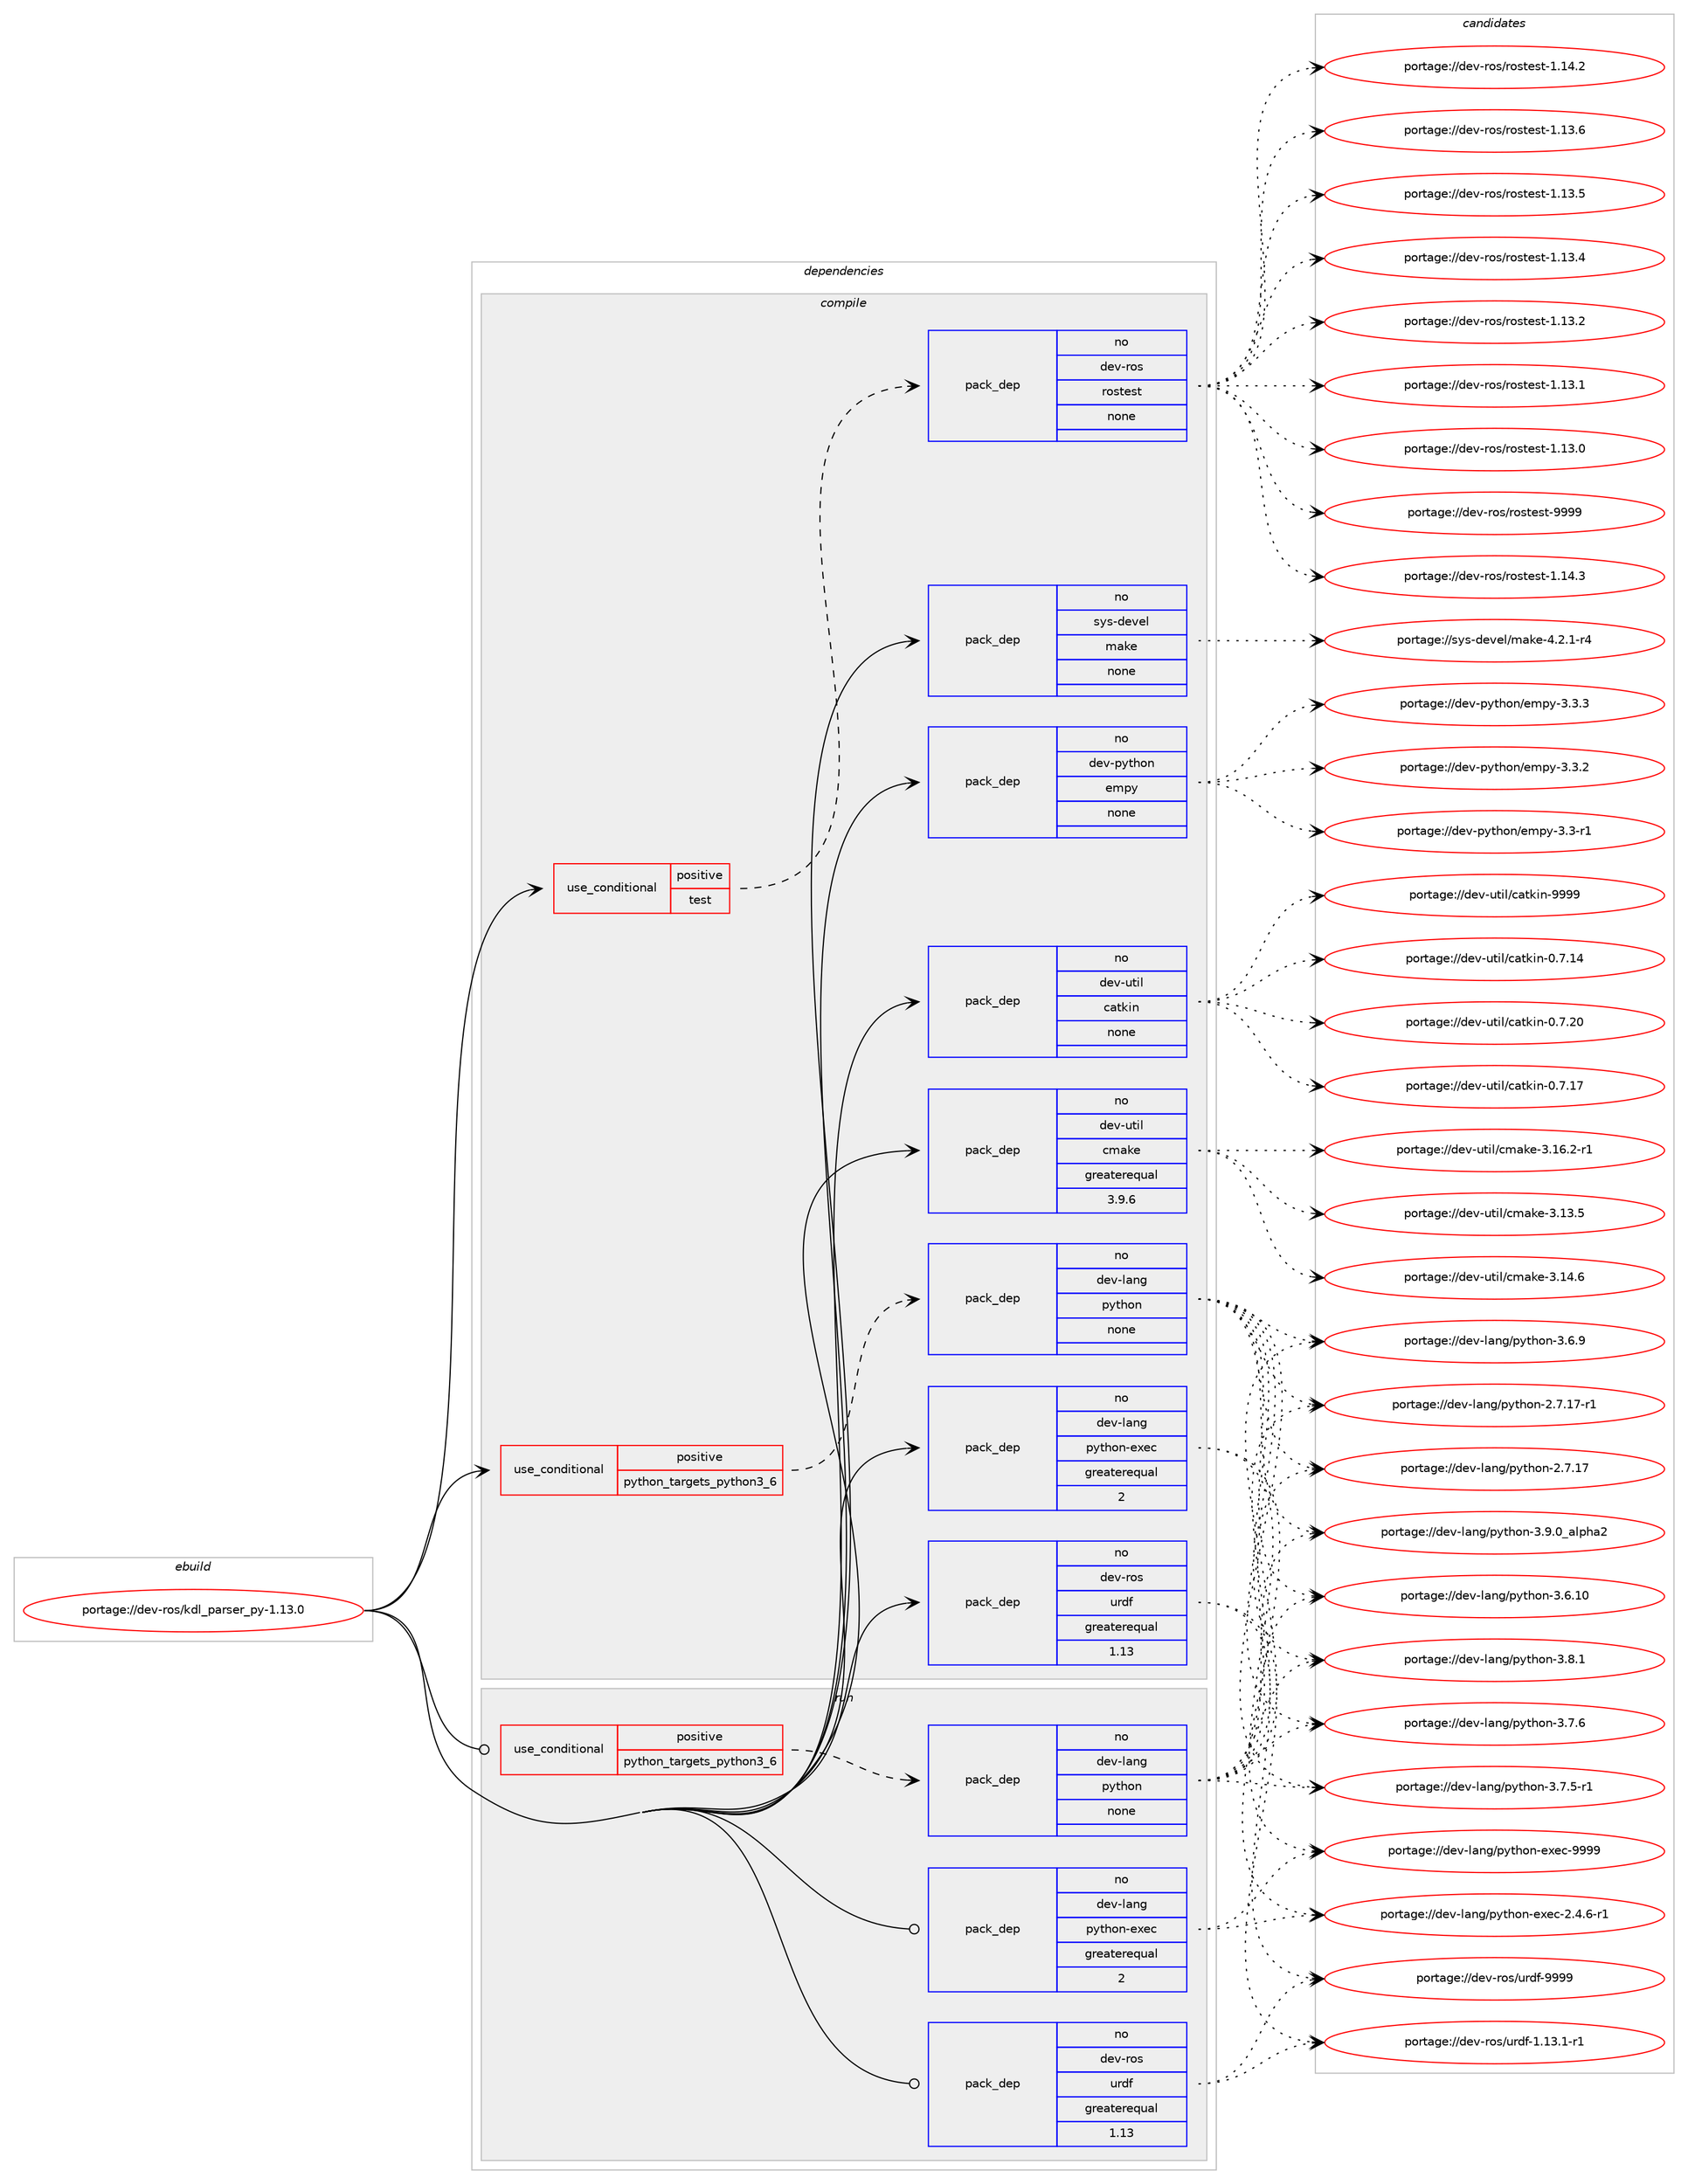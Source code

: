 digraph prolog {

# *************
# Graph options
# *************

newrank=true;
concentrate=true;
compound=true;
graph [rankdir=LR,fontname=Helvetica,fontsize=10,ranksep=1.5];#, ranksep=2.5, nodesep=0.2];
edge  [arrowhead=vee];
node  [fontname=Helvetica,fontsize=10];

# **********
# The ebuild
# **********

subgraph cluster_leftcol {
color=gray;
label=<<i>ebuild</i>>;
id [label="portage://dev-ros/kdl_parser_py-1.13.0", color=red, width=4, href="../dev-ros/kdl_parser_py-1.13.0.svg"];
}

# ****************
# The dependencies
# ****************

subgraph cluster_midcol {
color=gray;
label=<<i>dependencies</i>>;
subgraph cluster_compile {
fillcolor="#eeeeee";
style=filled;
label=<<i>compile</i>>;
subgraph cond99964 {
dependency399019 [label=<<TABLE BORDER="0" CELLBORDER="1" CELLSPACING="0" CELLPADDING="4"><TR><TD ROWSPAN="3" CELLPADDING="10">use_conditional</TD></TR><TR><TD>positive</TD></TR><TR><TD>python_targets_python3_6</TD></TR></TABLE>>, shape=none, color=red];
subgraph pack294202 {
dependency399020 [label=<<TABLE BORDER="0" CELLBORDER="1" CELLSPACING="0" CELLPADDING="4" WIDTH="220"><TR><TD ROWSPAN="6" CELLPADDING="30">pack_dep</TD></TR><TR><TD WIDTH="110">no</TD></TR><TR><TD>dev-lang</TD></TR><TR><TD>python</TD></TR><TR><TD>none</TD></TR><TR><TD></TD></TR></TABLE>>, shape=none, color=blue];
}
dependency399019:e -> dependency399020:w [weight=20,style="dashed",arrowhead="vee"];
}
id:e -> dependency399019:w [weight=20,style="solid",arrowhead="vee"];
subgraph cond99965 {
dependency399021 [label=<<TABLE BORDER="0" CELLBORDER="1" CELLSPACING="0" CELLPADDING="4"><TR><TD ROWSPAN="3" CELLPADDING="10">use_conditional</TD></TR><TR><TD>positive</TD></TR><TR><TD>test</TD></TR></TABLE>>, shape=none, color=red];
subgraph pack294203 {
dependency399022 [label=<<TABLE BORDER="0" CELLBORDER="1" CELLSPACING="0" CELLPADDING="4" WIDTH="220"><TR><TD ROWSPAN="6" CELLPADDING="30">pack_dep</TD></TR><TR><TD WIDTH="110">no</TD></TR><TR><TD>dev-ros</TD></TR><TR><TD>rostest</TD></TR><TR><TD>none</TD></TR><TR><TD></TD></TR></TABLE>>, shape=none, color=blue];
}
dependency399021:e -> dependency399022:w [weight=20,style="dashed",arrowhead="vee"];
}
id:e -> dependency399021:w [weight=20,style="solid",arrowhead="vee"];
subgraph pack294204 {
dependency399023 [label=<<TABLE BORDER="0" CELLBORDER="1" CELLSPACING="0" CELLPADDING="4" WIDTH="220"><TR><TD ROWSPAN="6" CELLPADDING="30">pack_dep</TD></TR><TR><TD WIDTH="110">no</TD></TR><TR><TD>dev-lang</TD></TR><TR><TD>python-exec</TD></TR><TR><TD>greaterequal</TD></TR><TR><TD>2</TD></TR></TABLE>>, shape=none, color=blue];
}
id:e -> dependency399023:w [weight=20,style="solid",arrowhead="vee"];
subgraph pack294205 {
dependency399024 [label=<<TABLE BORDER="0" CELLBORDER="1" CELLSPACING="0" CELLPADDING="4" WIDTH="220"><TR><TD ROWSPAN="6" CELLPADDING="30">pack_dep</TD></TR><TR><TD WIDTH="110">no</TD></TR><TR><TD>dev-python</TD></TR><TR><TD>empy</TD></TR><TR><TD>none</TD></TR><TR><TD></TD></TR></TABLE>>, shape=none, color=blue];
}
id:e -> dependency399024:w [weight=20,style="solid",arrowhead="vee"];
subgraph pack294206 {
dependency399025 [label=<<TABLE BORDER="0" CELLBORDER="1" CELLSPACING="0" CELLPADDING="4" WIDTH="220"><TR><TD ROWSPAN="6" CELLPADDING="30">pack_dep</TD></TR><TR><TD WIDTH="110">no</TD></TR><TR><TD>dev-ros</TD></TR><TR><TD>urdf</TD></TR><TR><TD>greaterequal</TD></TR><TR><TD>1.13</TD></TR></TABLE>>, shape=none, color=blue];
}
id:e -> dependency399025:w [weight=20,style="solid",arrowhead="vee"];
subgraph pack294207 {
dependency399026 [label=<<TABLE BORDER="0" CELLBORDER="1" CELLSPACING="0" CELLPADDING="4" WIDTH="220"><TR><TD ROWSPAN="6" CELLPADDING="30">pack_dep</TD></TR><TR><TD WIDTH="110">no</TD></TR><TR><TD>dev-util</TD></TR><TR><TD>catkin</TD></TR><TR><TD>none</TD></TR><TR><TD></TD></TR></TABLE>>, shape=none, color=blue];
}
id:e -> dependency399026:w [weight=20,style="solid",arrowhead="vee"];
subgraph pack294208 {
dependency399027 [label=<<TABLE BORDER="0" CELLBORDER="1" CELLSPACING="0" CELLPADDING="4" WIDTH="220"><TR><TD ROWSPAN="6" CELLPADDING="30">pack_dep</TD></TR><TR><TD WIDTH="110">no</TD></TR><TR><TD>dev-util</TD></TR><TR><TD>cmake</TD></TR><TR><TD>greaterequal</TD></TR><TR><TD>3.9.6</TD></TR></TABLE>>, shape=none, color=blue];
}
id:e -> dependency399027:w [weight=20,style="solid",arrowhead="vee"];
subgraph pack294209 {
dependency399028 [label=<<TABLE BORDER="0" CELLBORDER="1" CELLSPACING="0" CELLPADDING="4" WIDTH="220"><TR><TD ROWSPAN="6" CELLPADDING="30">pack_dep</TD></TR><TR><TD WIDTH="110">no</TD></TR><TR><TD>sys-devel</TD></TR><TR><TD>make</TD></TR><TR><TD>none</TD></TR><TR><TD></TD></TR></TABLE>>, shape=none, color=blue];
}
id:e -> dependency399028:w [weight=20,style="solid",arrowhead="vee"];
}
subgraph cluster_compileandrun {
fillcolor="#eeeeee";
style=filled;
label=<<i>compile and run</i>>;
}
subgraph cluster_run {
fillcolor="#eeeeee";
style=filled;
label=<<i>run</i>>;
subgraph cond99966 {
dependency399029 [label=<<TABLE BORDER="0" CELLBORDER="1" CELLSPACING="0" CELLPADDING="4"><TR><TD ROWSPAN="3" CELLPADDING="10">use_conditional</TD></TR><TR><TD>positive</TD></TR><TR><TD>python_targets_python3_6</TD></TR></TABLE>>, shape=none, color=red];
subgraph pack294210 {
dependency399030 [label=<<TABLE BORDER="0" CELLBORDER="1" CELLSPACING="0" CELLPADDING="4" WIDTH="220"><TR><TD ROWSPAN="6" CELLPADDING="30">pack_dep</TD></TR><TR><TD WIDTH="110">no</TD></TR><TR><TD>dev-lang</TD></TR><TR><TD>python</TD></TR><TR><TD>none</TD></TR><TR><TD></TD></TR></TABLE>>, shape=none, color=blue];
}
dependency399029:e -> dependency399030:w [weight=20,style="dashed",arrowhead="vee"];
}
id:e -> dependency399029:w [weight=20,style="solid",arrowhead="odot"];
subgraph pack294211 {
dependency399031 [label=<<TABLE BORDER="0" CELLBORDER="1" CELLSPACING="0" CELLPADDING="4" WIDTH="220"><TR><TD ROWSPAN="6" CELLPADDING="30">pack_dep</TD></TR><TR><TD WIDTH="110">no</TD></TR><TR><TD>dev-lang</TD></TR><TR><TD>python-exec</TD></TR><TR><TD>greaterequal</TD></TR><TR><TD>2</TD></TR></TABLE>>, shape=none, color=blue];
}
id:e -> dependency399031:w [weight=20,style="solid",arrowhead="odot"];
subgraph pack294212 {
dependency399032 [label=<<TABLE BORDER="0" CELLBORDER="1" CELLSPACING="0" CELLPADDING="4" WIDTH="220"><TR><TD ROWSPAN="6" CELLPADDING="30">pack_dep</TD></TR><TR><TD WIDTH="110">no</TD></TR><TR><TD>dev-ros</TD></TR><TR><TD>urdf</TD></TR><TR><TD>greaterequal</TD></TR><TR><TD>1.13</TD></TR></TABLE>>, shape=none, color=blue];
}
id:e -> dependency399032:w [weight=20,style="solid",arrowhead="odot"];
}
}

# **************
# The candidates
# **************

subgraph cluster_choices {
rank=same;
color=gray;
label=<<i>candidates</i>>;

subgraph choice294202 {
color=black;
nodesep=1;
choice10010111845108971101034711212111610411111045514657464895971081121049750 [label="portage://dev-lang/python-3.9.0_alpha2", color=red, width=4,href="../dev-lang/python-3.9.0_alpha2.svg"];
choice100101118451089711010347112121116104111110455146564649 [label="portage://dev-lang/python-3.8.1", color=red, width=4,href="../dev-lang/python-3.8.1.svg"];
choice100101118451089711010347112121116104111110455146554654 [label="portage://dev-lang/python-3.7.6", color=red, width=4,href="../dev-lang/python-3.7.6.svg"];
choice1001011184510897110103471121211161041111104551465546534511449 [label="portage://dev-lang/python-3.7.5-r1", color=red, width=4,href="../dev-lang/python-3.7.5-r1.svg"];
choice100101118451089711010347112121116104111110455146544657 [label="portage://dev-lang/python-3.6.9", color=red, width=4,href="../dev-lang/python-3.6.9.svg"];
choice10010111845108971101034711212111610411111045514654464948 [label="portage://dev-lang/python-3.6.10", color=red, width=4,href="../dev-lang/python-3.6.10.svg"];
choice100101118451089711010347112121116104111110455046554649554511449 [label="portage://dev-lang/python-2.7.17-r1", color=red, width=4,href="../dev-lang/python-2.7.17-r1.svg"];
choice10010111845108971101034711212111610411111045504655464955 [label="portage://dev-lang/python-2.7.17", color=red, width=4,href="../dev-lang/python-2.7.17.svg"];
dependency399020:e -> choice10010111845108971101034711212111610411111045514657464895971081121049750:w [style=dotted,weight="100"];
dependency399020:e -> choice100101118451089711010347112121116104111110455146564649:w [style=dotted,weight="100"];
dependency399020:e -> choice100101118451089711010347112121116104111110455146554654:w [style=dotted,weight="100"];
dependency399020:e -> choice1001011184510897110103471121211161041111104551465546534511449:w [style=dotted,weight="100"];
dependency399020:e -> choice100101118451089711010347112121116104111110455146544657:w [style=dotted,weight="100"];
dependency399020:e -> choice10010111845108971101034711212111610411111045514654464948:w [style=dotted,weight="100"];
dependency399020:e -> choice100101118451089711010347112121116104111110455046554649554511449:w [style=dotted,weight="100"];
dependency399020:e -> choice10010111845108971101034711212111610411111045504655464955:w [style=dotted,weight="100"];
}
subgraph choice294203 {
color=black;
nodesep=1;
choice10010111845114111115471141111151161011151164557575757 [label="portage://dev-ros/rostest-9999", color=red, width=4,href="../dev-ros/rostest-9999.svg"];
choice100101118451141111154711411111511610111511645494649524651 [label="portage://dev-ros/rostest-1.14.3", color=red, width=4,href="../dev-ros/rostest-1.14.3.svg"];
choice100101118451141111154711411111511610111511645494649524650 [label="portage://dev-ros/rostest-1.14.2", color=red, width=4,href="../dev-ros/rostest-1.14.2.svg"];
choice100101118451141111154711411111511610111511645494649514654 [label="portage://dev-ros/rostest-1.13.6", color=red, width=4,href="../dev-ros/rostest-1.13.6.svg"];
choice100101118451141111154711411111511610111511645494649514653 [label="portage://dev-ros/rostest-1.13.5", color=red, width=4,href="../dev-ros/rostest-1.13.5.svg"];
choice100101118451141111154711411111511610111511645494649514652 [label="portage://dev-ros/rostest-1.13.4", color=red, width=4,href="../dev-ros/rostest-1.13.4.svg"];
choice100101118451141111154711411111511610111511645494649514650 [label="portage://dev-ros/rostest-1.13.2", color=red, width=4,href="../dev-ros/rostest-1.13.2.svg"];
choice100101118451141111154711411111511610111511645494649514649 [label="portage://dev-ros/rostest-1.13.1", color=red, width=4,href="../dev-ros/rostest-1.13.1.svg"];
choice100101118451141111154711411111511610111511645494649514648 [label="portage://dev-ros/rostest-1.13.0", color=red, width=4,href="../dev-ros/rostest-1.13.0.svg"];
dependency399022:e -> choice10010111845114111115471141111151161011151164557575757:w [style=dotted,weight="100"];
dependency399022:e -> choice100101118451141111154711411111511610111511645494649524651:w [style=dotted,weight="100"];
dependency399022:e -> choice100101118451141111154711411111511610111511645494649524650:w [style=dotted,weight="100"];
dependency399022:e -> choice100101118451141111154711411111511610111511645494649514654:w [style=dotted,weight="100"];
dependency399022:e -> choice100101118451141111154711411111511610111511645494649514653:w [style=dotted,weight="100"];
dependency399022:e -> choice100101118451141111154711411111511610111511645494649514652:w [style=dotted,weight="100"];
dependency399022:e -> choice100101118451141111154711411111511610111511645494649514650:w [style=dotted,weight="100"];
dependency399022:e -> choice100101118451141111154711411111511610111511645494649514649:w [style=dotted,weight="100"];
dependency399022:e -> choice100101118451141111154711411111511610111511645494649514648:w [style=dotted,weight="100"];
}
subgraph choice294204 {
color=black;
nodesep=1;
choice10010111845108971101034711212111610411111045101120101994557575757 [label="portage://dev-lang/python-exec-9999", color=red, width=4,href="../dev-lang/python-exec-9999.svg"];
choice10010111845108971101034711212111610411111045101120101994550465246544511449 [label="portage://dev-lang/python-exec-2.4.6-r1", color=red, width=4,href="../dev-lang/python-exec-2.4.6-r1.svg"];
dependency399023:e -> choice10010111845108971101034711212111610411111045101120101994557575757:w [style=dotted,weight="100"];
dependency399023:e -> choice10010111845108971101034711212111610411111045101120101994550465246544511449:w [style=dotted,weight="100"];
}
subgraph choice294205 {
color=black;
nodesep=1;
choice1001011184511212111610411111047101109112121455146514651 [label="portage://dev-python/empy-3.3.3", color=red, width=4,href="../dev-python/empy-3.3.3.svg"];
choice1001011184511212111610411111047101109112121455146514650 [label="portage://dev-python/empy-3.3.2", color=red, width=4,href="../dev-python/empy-3.3.2.svg"];
choice1001011184511212111610411111047101109112121455146514511449 [label="portage://dev-python/empy-3.3-r1", color=red, width=4,href="../dev-python/empy-3.3-r1.svg"];
dependency399024:e -> choice1001011184511212111610411111047101109112121455146514651:w [style=dotted,weight="100"];
dependency399024:e -> choice1001011184511212111610411111047101109112121455146514650:w [style=dotted,weight="100"];
dependency399024:e -> choice1001011184511212111610411111047101109112121455146514511449:w [style=dotted,weight="100"];
}
subgraph choice294206 {
color=black;
nodesep=1;
choice10010111845114111115471171141001024557575757 [label="portage://dev-ros/urdf-9999", color=red, width=4,href="../dev-ros/urdf-9999.svg"];
choice1001011184511411111547117114100102454946495146494511449 [label="portage://dev-ros/urdf-1.13.1-r1", color=red, width=4,href="../dev-ros/urdf-1.13.1-r1.svg"];
dependency399025:e -> choice10010111845114111115471171141001024557575757:w [style=dotted,weight="100"];
dependency399025:e -> choice1001011184511411111547117114100102454946495146494511449:w [style=dotted,weight="100"];
}
subgraph choice294207 {
color=black;
nodesep=1;
choice100101118451171161051084799971161071051104557575757 [label="portage://dev-util/catkin-9999", color=red, width=4,href="../dev-util/catkin-9999.svg"];
choice1001011184511711610510847999711610710511045484655465048 [label="portage://dev-util/catkin-0.7.20", color=red, width=4,href="../dev-util/catkin-0.7.20.svg"];
choice1001011184511711610510847999711610710511045484655464955 [label="portage://dev-util/catkin-0.7.17", color=red, width=4,href="../dev-util/catkin-0.7.17.svg"];
choice1001011184511711610510847999711610710511045484655464952 [label="portage://dev-util/catkin-0.7.14", color=red, width=4,href="../dev-util/catkin-0.7.14.svg"];
dependency399026:e -> choice100101118451171161051084799971161071051104557575757:w [style=dotted,weight="100"];
dependency399026:e -> choice1001011184511711610510847999711610710511045484655465048:w [style=dotted,weight="100"];
dependency399026:e -> choice1001011184511711610510847999711610710511045484655464955:w [style=dotted,weight="100"];
dependency399026:e -> choice1001011184511711610510847999711610710511045484655464952:w [style=dotted,weight="100"];
}
subgraph choice294208 {
color=black;
nodesep=1;
choice10010111845117116105108479910997107101455146495446504511449 [label="portage://dev-util/cmake-3.16.2-r1", color=red, width=4,href="../dev-util/cmake-3.16.2-r1.svg"];
choice1001011184511711610510847991099710710145514649524654 [label="portage://dev-util/cmake-3.14.6", color=red, width=4,href="../dev-util/cmake-3.14.6.svg"];
choice1001011184511711610510847991099710710145514649514653 [label="portage://dev-util/cmake-3.13.5", color=red, width=4,href="../dev-util/cmake-3.13.5.svg"];
dependency399027:e -> choice10010111845117116105108479910997107101455146495446504511449:w [style=dotted,weight="100"];
dependency399027:e -> choice1001011184511711610510847991099710710145514649524654:w [style=dotted,weight="100"];
dependency399027:e -> choice1001011184511711610510847991099710710145514649514653:w [style=dotted,weight="100"];
}
subgraph choice294209 {
color=black;
nodesep=1;
choice1151211154510010111810110847109971071014552465046494511452 [label="portage://sys-devel/make-4.2.1-r4", color=red, width=4,href="../sys-devel/make-4.2.1-r4.svg"];
dependency399028:e -> choice1151211154510010111810110847109971071014552465046494511452:w [style=dotted,weight="100"];
}
subgraph choice294210 {
color=black;
nodesep=1;
choice10010111845108971101034711212111610411111045514657464895971081121049750 [label="portage://dev-lang/python-3.9.0_alpha2", color=red, width=4,href="../dev-lang/python-3.9.0_alpha2.svg"];
choice100101118451089711010347112121116104111110455146564649 [label="portage://dev-lang/python-3.8.1", color=red, width=4,href="../dev-lang/python-3.8.1.svg"];
choice100101118451089711010347112121116104111110455146554654 [label="portage://dev-lang/python-3.7.6", color=red, width=4,href="../dev-lang/python-3.7.6.svg"];
choice1001011184510897110103471121211161041111104551465546534511449 [label="portage://dev-lang/python-3.7.5-r1", color=red, width=4,href="../dev-lang/python-3.7.5-r1.svg"];
choice100101118451089711010347112121116104111110455146544657 [label="portage://dev-lang/python-3.6.9", color=red, width=4,href="../dev-lang/python-3.6.9.svg"];
choice10010111845108971101034711212111610411111045514654464948 [label="portage://dev-lang/python-3.6.10", color=red, width=4,href="../dev-lang/python-3.6.10.svg"];
choice100101118451089711010347112121116104111110455046554649554511449 [label="portage://dev-lang/python-2.7.17-r1", color=red, width=4,href="../dev-lang/python-2.7.17-r1.svg"];
choice10010111845108971101034711212111610411111045504655464955 [label="portage://dev-lang/python-2.7.17", color=red, width=4,href="../dev-lang/python-2.7.17.svg"];
dependency399030:e -> choice10010111845108971101034711212111610411111045514657464895971081121049750:w [style=dotted,weight="100"];
dependency399030:e -> choice100101118451089711010347112121116104111110455146564649:w [style=dotted,weight="100"];
dependency399030:e -> choice100101118451089711010347112121116104111110455146554654:w [style=dotted,weight="100"];
dependency399030:e -> choice1001011184510897110103471121211161041111104551465546534511449:w [style=dotted,weight="100"];
dependency399030:e -> choice100101118451089711010347112121116104111110455146544657:w [style=dotted,weight="100"];
dependency399030:e -> choice10010111845108971101034711212111610411111045514654464948:w [style=dotted,weight="100"];
dependency399030:e -> choice100101118451089711010347112121116104111110455046554649554511449:w [style=dotted,weight="100"];
dependency399030:e -> choice10010111845108971101034711212111610411111045504655464955:w [style=dotted,weight="100"];
}
subgraph choice294211 {
color=black;
nodesep=1;
choice10010111845108971101034711212111610411111045101120101994557575757 [label="portage://dev-lang/python-exec-9999", color=red, width=4,href="../dev-lang/python-exec-9999.svg"];
choice10010111845108971101034711212111610411111045101120101994550465246544511449 [label="portage://dev-lang/python-exec-2.4.6-r1", color=red, width=4,href="../dev-lang/python-exec-2.4.6-r1.svg"];
dependency399031:e -> choice10010111845108971101034711212111610411111045101120101994557575757:w [style=dotted,weight="100"];
dependency399031:e -> choice10010111845108971101034711212111610411111045101120101994550465246544511449:w [style=dotted,weight="100"];
}
subgraph choice294212 {
color=black;
nodesep=1;
choice10010111845114111115471171141001024557575757 [label="portage://dev-ros/urdf-9999", color=red, width=4,href="../dev-ros/urdf-9999.svg"];
choice1001011184511411111547117114100102454946495146494511449 [label="portage://dev-ros/urdf-1.13.1-r1", color=red, width=4,href="../dev-ros/urdf-1.13.1-r1.svg"];
dependency399032:e -> choice10010111845114111115471171141001024557575757:w [style=dotted,weight="100"];
dependency399032:e -> choice1001011184511411111547117114100102454946495146494511449:w [style=dotted,weight="100"];
}
}

}
